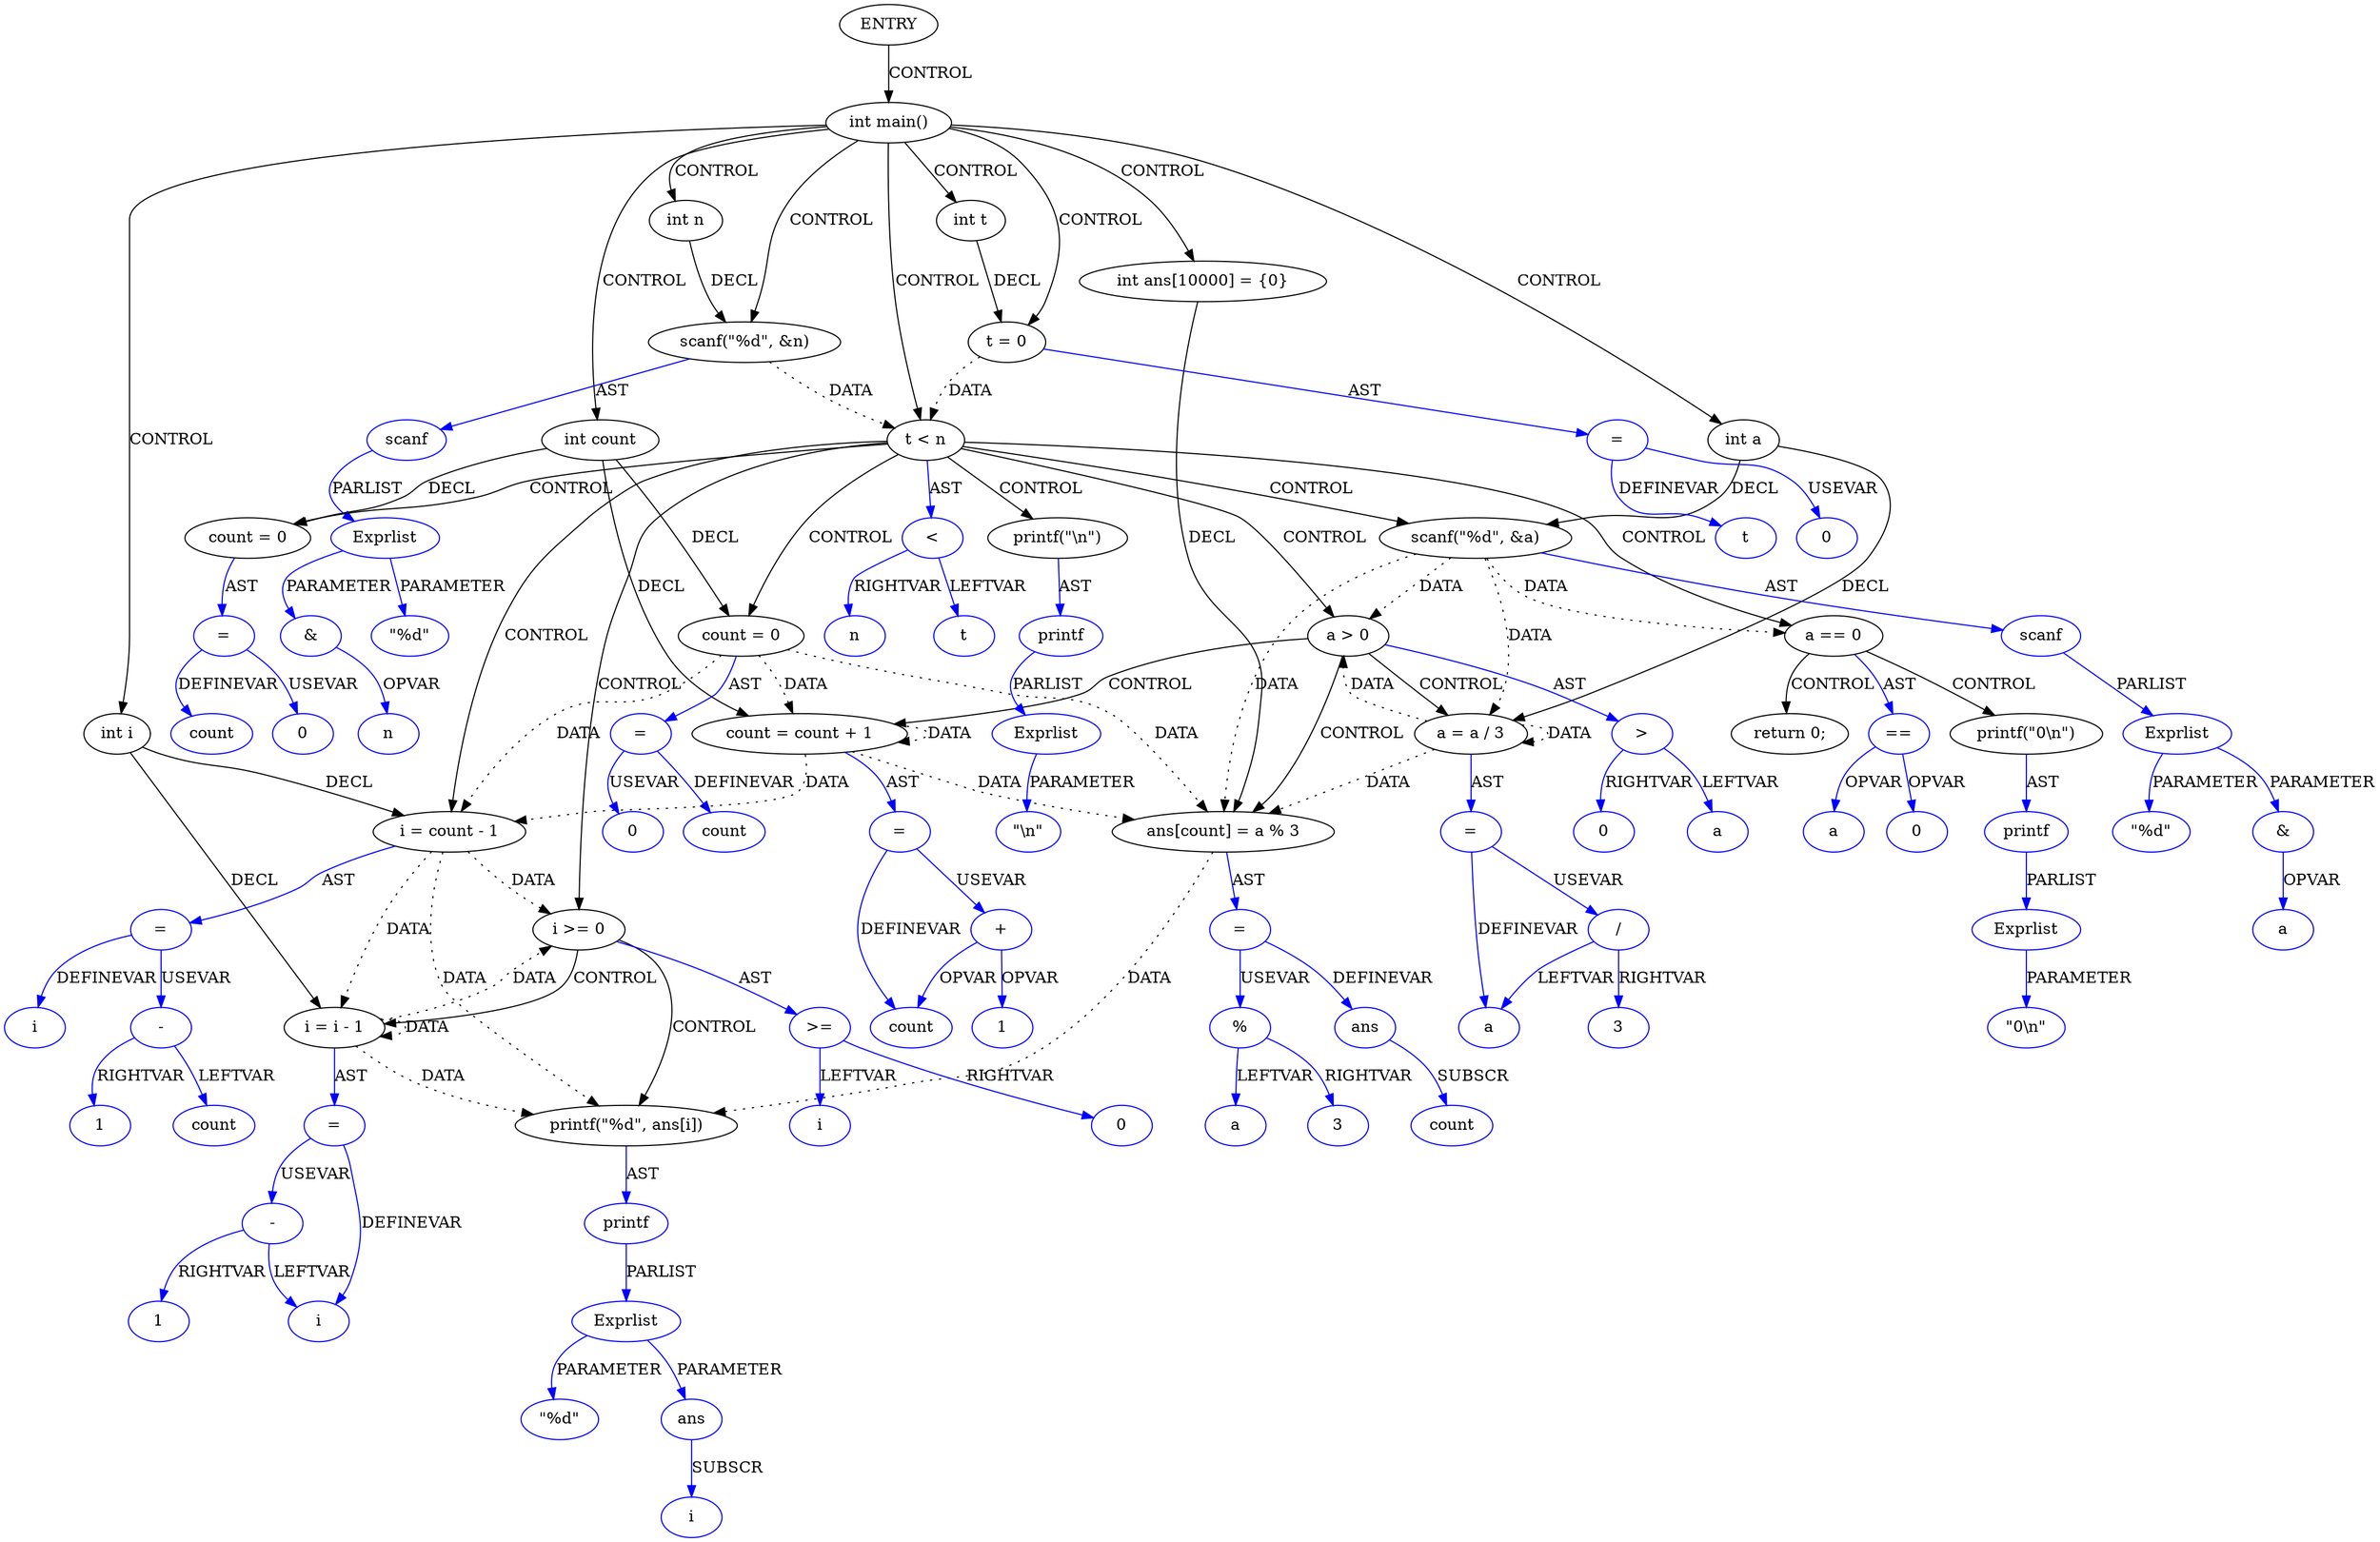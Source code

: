 digraph DotForMerge{
Node1 [label="ENTRY",type="ENTRY",coord="-1"];
Node2 [label="int main()",type="CONTROL",coord="4"];
Node4 [label="int n",type="DECL",coord="5",varname="n",vartype="int"];
Node5 [label="int a",type="DECL",coord="6",varname="a",vartype="int"];
Node6 [label="int i",type="DECL",coord="6",varname="i",vartype="int"];
Node7 [label="int t",type="DECL",coord="6",varname="t",vartype="int"];
Node8 [label="int count",type="DECL",coord="7",varname="count",vartype="int"];
Node9 [label="int ans[10000] = {0}",type="DECL",coord="8",varname="ans",vartype="int[]"];
Node10 [label="scanf(\"%d\", &n)",type="CALL",coord="9"];
Node11 [label="scanf",type="FUNCNAME",coord="9",color=blue];
Node12 [label="Exprlist",type="EXPRS",coord="9",color=blue];
Node13 [label="\"%d\"",type="CONST",coord="9",color=blue];
Node14 [label="&",type="OP",coord="9",color=blue];
Node15 [label="n",type="VAR",coord="9",color=blue];
Node16 [label="t = 0",type="ASSIGN",coord="10"];
Node17 [label="=",type="ASSIGNOP",coord="10",color=blue];
Node18 [label="t",type="VAR",coord="10",color=blue];
Node19 [label="0",type="CONST",coord="10",color=blue];
Node20 [label="t < n",type="CONTROL",coord="10"];
Node23 [label="count = 0",type="ASSIGN",coord="11"];
Node24 [label="=",type="ASSIGNOP",coord="11",color=blue];
Node25 [label="count",type="VAR",coord="11",color=blue];
Node26 [label="0",type="CONST",coord="11",color=blue];
Node27 [label="scanf(\"%d\", &a)",type="CALL",coord="12"];
Node28 [label="scanf",type="FUNCNAME",coord="12",color=blue];
Node29 [label="Exprlist",type="EXPRS",coord="12",color=blue];
Node30 [label="\"%d\"",type="CONST",coord="12",color=blue];
Node31 [label="&",type="OP",coord="12",color=blue];
Node32 [label="a",type="VAR",coord="12",color=blue];
Node33 [label="a == 0",type="CONTROL",coord="13"];
Node35 [label="printf(\"0\\n\")",type="CALL",coord="14"];
Node36 [label="printf",type="FUNCNAME",coord="14",color=blue];
Node37 [label="Exprlist",type="EXPRS",coord="14",color=blue];
Node38 [label="\"0\\n\"",type="CONST",coord="14",color=blue];
Node39 [label="return 0;",type="RETURN",coord="14"];
Node40 [label="==",type="OP",coord="13",color=blue];
Node41 [label="a",type="VAR",coord="13",color=blue];
Node42 [label="0",type="CONST",coord="13",color=blue];
Node43 [label="count = 0",type="ASSIGN",coord="16"];
Node44 [label="=",type="ASSIGNOP",coord="16",color=blue];
Node45 [label="count",type="VAR",coord="16",color=blue];
Node46 [label="0",type="CONST",coord="16",color=blue];
Node47 [label="a > 0",type="CONTROL",coord="16"];
Node50 [label="ans[count] = a % 3",type="ASSIGN",coord="17"];
Node51 [label="=",type="ASSIGNOP",coord="17",color=blue];
Node52 [label="ans",type="VAR",coord="17",color=blue];
Node53 [label="count",type="VAR",coord="17",color=blue];
Node54 [label="%",type="OP",coord="17",color=blue];
Node55 [label="a",type="VAR",coord="17",color=blue];
Node56 [label="3",type="CONST",coord="17",color=blue];
Node57 [label="a = a / 3",type="ASSIGN",coord="18"];
Node58 [label="=",type="ASSIGNOP",coord="18",color=blue];
Node59 [label="a",type="VAR",coord="18",color=blue];
Node60 [label="/",type="OP",coord="18",color=blue];
Node61 [label="3",type="CONST",coord="18",color=blue];
Node62 [label="count = count + 1",type="ASSIGN",coord="16"];
Node63 [label="=",type="ASSIGNOP",coord="16",color=blue];
Node64 [label="count",type="VAR",coord="16",color=blue];
Node65 [label="+",type="OP",coord="16",color=blue];
Node66 [label="1",type="CONST",coord="16",color=blue];
Node67 [label=">",type="OP",coord="16",color=blue];
Node68 [label="a",type="VAR",coord="16",color=blue];
Node69 [label="0",type="CONST",coord="16",color=blue];
Node70 [label="i = count - 1",type="ASSIGN",coord="20"];
Node71 [label="=",type="ASSIGNOP",coord="20",color=blue];
Node72 [label="i",type="VAR",coord="20",color=blue];
Node73 [label="-",type="OP",coord="20",color=blue];
Node74 [label="count",type="VAR",coord="20",color=blue];
Node75 [label="1",type="CONST",coord="20",color=blue];
Node76 [label="i >= 0",type="CONTROL",coord="20"];
Node79 [label="printf(\"%d\", ans[i])",type="CALL",coord="21"];
Node80 [label="printf",type="FUNCNAME",coord="21",color=blue];
Node81 [label="Exprlist",type="EXPRS",coord="21",color=blue];
Node82 [label="\"%d\"",type="CONST",coord="21",color=blue];
Node83 [label="ans",type="VAR",coord="21",color=blue];
Node84 [label="i",type="VAR",coord="21",color=blue];
Node85 [label="i = i - 1",type="ASSIGN",coord="20"];
Node86 [label="=",type="ASSIGNOP",coord="20",color=blue];
Node87 [label="i",type="VAR",coord="20",color=blue];
Node88 [label="-",type="OP",coord="20",color=blue];
Node89 [label="1",type="CONST",coord="20",color=blue];
Node90 [label=">=",type="OP",coord="20",color=blue];
Node91 [label="i",type="VAR",coord="20",color=blue];
Node92 [label="0",type="CONST",coord="20",color=blue];
Node93 [label="printf(\"\\n\")",type="CALL",coord="22"];
Node94 [label="printf",type="FUNCNAME",coord="22",color=blue];
Node95 [label="Exprlist",type="EXPRS",coord="22",color=blue];
Node96 [label="\"\\n\"",type="CONST",coord="22",color=blue];
Node97 [label="<",type="OP",coord="10",color=blue];
Node98 [label="t",type="VAR",coord="10",color=blue];
Node99 [label="n",type="VAR",coord="10",color=blue];
Node1->Node2 [label = "CONTROL" ];
Node2->Node4 [label = "CONTROL" ];
Node2->Node5 [label = "CONTROL" ];
Node2->Node6 [label = "CONTROL" ];
Node2->Node7 [label = "CONTROL" ];
Node2->Node8 [label = "CONTROL" ];
Node2->Node9 [label = "CONTROL" ];
Node2->Node10 [label = "CONTROL" ];
Node2->Node16 [label = "CONTROL" ];
Node2->Node20 [label = "CONTROL" ];
Node20->Node23 [label = "CONTROL" ];
Node20->Node27 [label = "CONTROL" ];
Node20->Node33 [label = "CONTROL" ];
Node20->Node43 [label = "CONTROL" ];
Node20->Node47 [label = "CONTROL" ];
Node20->Node70 [label = "CONTROL" ];
Node20->Node76 [label = "CONTROL" ];
Node20->Node93 [label = "CONTROL" ];
Node33->Node35 [label = "CONTROL" ];
Node33->Node39 [label = "CONTROL" ];
Node47->Node50 [label = "CONTROL" ];
Node47->Node57 [label = "CONTROL" ];
Node47->Node62 [label = "CONTROL" ];
Node76->Node79 [label = "CONTROL" ];
Node76->Node85 [label = "CONTROL" ];
Node10->Node20 [label = "DATA", style = dotted ]
Node16->Node20 [label = "DATA", style = dotted ]
Node27->Node33 [label = "DATA", style = dotted ]
Node27->Node47 [label = "DATA", style = dotted ]
Node27->Node50 [label = "DATA", style = dotted ]
Node27->Node57 [label = "DATA", style = dotted ]
Node43->Node50 [label = "DATA", style = dotted ]
Node43->Node62 [label = "DATA", style = dotted ]
Node43->Node70 [label = "DATA", style = dotted ]
Node50->Node79 [label = "DATA", style = dotted ]
Node57->Node47 [label = "DATA", style = dotted ]
Node57->Node50 [label = "DATA", style = dotted ]
Node57->Node57 [label = "DATA", style = dotted ]
Node62->Node50 [label = "DATA", style = dotted ]
Node62->Node62 [label = "DATA", style = dotted ]
Node62->Node70 [label = "DATA", style = dotted ]
Node70->Node76 [label = "DATA", style = dotted ]
Node70->Node79 [label = "DATA", style = dotted ]
Node70->Node85 [label = "DATA", style = dotted ]
Node85->Node76 [label = "DATA", style = dotted ]
Node85->Node79 [label = "DATA", style = dotted ]
Node85->Node85 [label = "DATA", style = dotted ]
Node4->Node10 [label = "DECL"]
Node5->Node57 [label = "DECL"]
Node5->Node27 [label = "DECL"]
Node6->Node85 [label = "DECL"]
Node6->Node70 [label = "DECL"]
Node7->Node16 [label = "DECL"]
Node8->Node23 [label = "DECL"]
Node8->Node62 [label = "DECL"]
Node8->Node43 [label = "DECL"]
Node9->Node50 [label = "DECL"]
Node10->Node11 [label = "AST" color=blue]
Node11->Node12 [label = "PARLIST" color=blue]
Node12->Node13 [label = "PARAMETER" color=blue]
Node12->Node14 [label = "PARAMETER" color=blue]
Node14->Node15 [label = "OPVAR" color=blue]
Node16->Node17 [label = "AST" color=blue]
Node17->Node18 [label = "DEFINEVAR" color=blue]
Node17->Node19 [label = "USEVAR" color=blue]
Node20->Node97 [label = "AST" color=blue]
Node23->Node24 [label = "AST" color=blue]
Node24->Node25 [label = "DEFINEVAR" color=blue]
Node24->Node26 [label = "USEVAR" color=blue]
Node27->Node28 [label = "AST" color=blue]
Node28->Node29 [label = "PARLIST" color=blue]
Node29->Node30 [label = "PARAMETER" color=blue]
Node29->Node31 [label = "PARAMETER" color=blue]
Node31->Node32 [label = "OPVAR" color=blue]
Node33->Node40 [label = "AST" color=blue]
Node35->Node36 [label = "AST" color=blue]
Node36->Node37 [label = "PARLIST" color=blue]
Node37->Node38 [label = "PARAMETER" color=blue]
Node40->Node41 [label = "OPVAR" color=blue]
Node40->Node42 [label = "OPVAR" color=blue]
Node43->Node44 [label = "AST" color=blue]
Node44->Node45 [label = "DEFINEVAR" color=blue]
Node44->Node46 [label = "USEVAR" color=blue]
Node47->Node67 [label = "AST" color=blue]
Node50->Node51 [label = "AST" color=blue]
Node51->Node52 [label = "DEFINEVAR" color=blue]
Node51->Node54 [label = "USEVAR" color=blue]
Node52->Node53 [label = "SUBSCR" color=blue]
Node54->Node55 [label = "LEFTVAR" color=blue]
Node54->Node56 [label = "RIGHTVAR" color=blue]
Node57->Node58 [label = "AST" color=blue]
Node58->Node59 [label = "DEFINEVAR" color=blue]
Node58->Node60 [label = "USEVAR" color=blue]
Node60->Node59 [label = "LEFTVAR" color=blue]
Node60->Node61 [label = "RIGHTVAR" color=blue]
Node62->Node63 [label = "AST" color=blue]
Node63->Node64 [label = "DEFINEVAR" color=blue]
Node63->Node65 [label = "USEVAR" color=blue]
Node65->Node64 [label = "OPVAR" color=blue]
Node65->Node66 [label = "OPVAR" color=blue]
Node67->Node68 [label = "LEFTVAR" color=blue]
Node67->Node69 [label = "RIGHTVAR" color=blue]
Node70->Node71 [label = "AST" color=blue]
Node71->Node72 [label = "DEFINEVAR" color=blue]
Node71->Node73 [label = "USEVAR" color=blue]
Node73->Node74 [label = "LEFTVAR" color=blue]
Node73->Node75 [label = "RIGHTVAR" color=blue]
Node76->Node90 [label = "AST" color=blue]
Node79->Node80 [label = "AST" color=blue]
Node80->Node81 [label = "PARLIST" color=blue]
Node81->Node82 [label = "PARAMETER" color=blue]
Node81->Node83 [label = "PARAMETER" color=blue]
Node83->Node84 [label = "SUBSCR" color=blue]
Node85->Node86 [label = "AST" color=blue]
Node86->Node87 [label = "DEFINEVAR" color=blue]
Node86->Node88 [label = "USEVAR" color=blue]
Node88->Node87 [label = "LEFTVAR" color=blue]
Node88->Node89 [label = "RIGHTVAR" color=blue]
Node90->Node91 [label = "LEFTVAR" color=blue]
Node90->Node92 [label = "RIGHTVAR" color=blue]
Node93->Node94 [label = "AST" color=blue]
Node94->Node95 [label = "PARLIST" color=blue]
Node95->Node96 [label = "PARAMETER" color=blue]
Node97->Node98 [label = "LEFTVAR" color=blue]
Node97->Node99 [label = "RIGHTVAR" color=blue]
}
